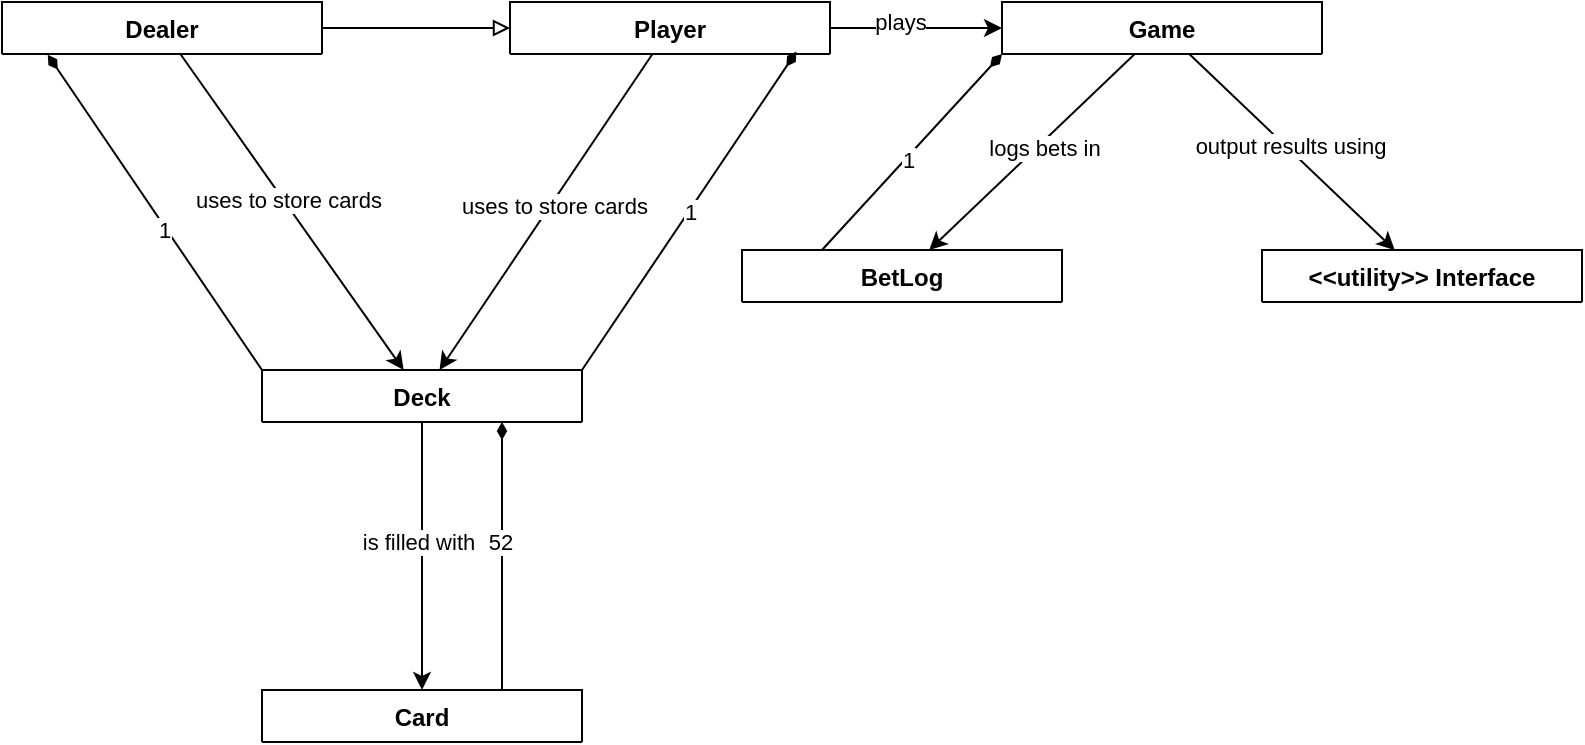<mxfile version="21.7.5" type="device">
  <diagram id="C5RBs43oDa-KdzZeNtuy" name="Page-1">
    <mxGraphModel dx="1077" dy="627" grid="1" gridSize="10" guides="1" tooltips="1" connect="1" arrows="1" fold="1" page="1" pageScale="1" pageWidth="827" pageHeight="1169" math="0" shadow="0">
      <root>
        <mxCell id="WIyWlLk6GJQsqaUBKTNV-0" />
        <mxCell id="WIyWlLk6GJQsqaUBKTNV-1" parent="WIyWlLk6GJQsqaUBKTNV-0" />
        <mxCell id="M5RK4euOj0mP_UqlNzLS-6" style="rounded=0;orthogonalLoop=1;jettySize=auto;html=1;" edge="1" parent="WIyWlLk6GJQsqaUBKTNV-1" source="zkfFHV4jXpPFQw0GAbJ--0" target="OTvo379YdAUYMF1GGiu_-6">
          <mxGeometry relative="1" as="geometry" />
        </mxCell>
        <mxCell id="M5RK4euOj0mP_UqlNzLS-7" value="uses to store cards" style="edgeLabel;html=1;align=center;verticalAlign=middle;resizable=0;points=[];" vertex="1" connectable="0" parent="M5RK4euOj0mP_UqlNzLS-6">
          <mxGeometry x="-0.06" y="2" relative="1" as="geometry">
            <mxPoint x="-1" as="offset" />
          </mxGeometry>
        </mxCell>
        <mxCell id="M5RK4euOj0mP_UqlNzLS-10" style="rounded=0;orthogonalLoop=1;jettySize=auto;html=1;" edge="1" parent="WIyWlLk6GJQsqaUBKTNV-1" source="zkfFHV4jXpPFQw0GAbJ--0" target="zkfFHV4jXpPFQw0GAbJ--6">
          <mxGeometry relative="1" as="geometry" />
        </mxCell>
        <mxCell id="M5RK4euOj0mP_UqlNzLS-11" value="plays" style="edgeLabel;html=1;align=center;verticalAlign=middle;resizable=0;points=[];labelPosition=center;verticalLabelPosition=middle;" vertex="1" connectable="0" parent="M5RK4euOj0mP_UqlNzLS-10">
          <mxGeometry x="-0.186" y="3" relative="1" as="geometry">
            <mxPoint as="offset" />
          </mxGeometry>
        </mxCell>
        <mxCell id="zkfFHV4jXpPFQw0GAbJ--0" value="Player" style="swimlane;fontStyle=1;align=center;verticalAlign=top;childLayout=stackLayout;horizontal=1;startSize=26;horizontalStack=0;resizeParent=1;resizeLast=0;collapsible=1;marginBottom=0;rounded=0;shadow=0;strokeWidth=1;" parent="WIyWlLk6GJQsqaUBKTNV-1" vertex="1" collapsed="1">
          <mxGeometry x="274" y="36" width="160" height="26" as="geometry">
            <mxRectangle x="360" y="40" width="190" height="294" as="alternateBounds" />
          </mxGeometry>
        </mxCell>
        <mxCell id="OTvo379YdAUYMF1GGiu_-16" value="- name: String" style="text;align=left;verticalAlign=top;spacingLeft=4;spacingRight=4;overflow=hidden;rotatable=0;points=[[0,0.5],[1,0.5]];portConstraint=eastwest;rounded=0;shadow=0;html=0;" parent="zkfFHV4jXpPFQw0GAbJ--0" vertex="1">
          <mxGeometry y="26" width="190" height="26" as="geometry" />
        </mxCell>
        <mxCell id="zkfFHV4jXpPFQw0GAbJ--2" value="- account: Integer" style="text;align=left;verticalAlign=top;spacingLeft=4;spacingRight=4;overflow=hidden;rotatable=0;points=[[0,0.5],[1,0.5]];portConstraint=eastwest;rounded=0;shadow=0;html=0;" parent="zkfFHV4jXpPFQw0GAbJ--0" vertex="1">
          <mxGeometry y="52" width="190" height="26" as="geometry" />
        </mxCell>
        <mxCell id="toqturglBqnNgU9Eo2Pa-2" value="- gamer_deck: Deck" style="text;align=left;verticalAlign=top;spacingLeft=4;spacingRight=4;overflow=hidden;rotatable=0;points=[[0,0.5],[1,0.5]];portConstraint=eastwest;rounded=0;shadow=0;html=0;" parent="zkfFHV4jXpPFQw0GAbJ--0" vertex="1">
          <mxGeometry y="78" width="190" height="26" as="geometry" />
        </mxCell>
        <mxCell id="toqturglBqnNgU9Eo2Pa-64" value="- score: Integer" style="text;align=left;verticalAlign=top;spacingLeft=4;spacingRight=4;overflow=hidden;rotatable=0;points=[[0,0.5],[1,0.5]];portConstraint=eastwest;rounded=0;shadow=0;html=0;" parent="zkfFHV4jXpPFQw0GAbJ--0" vertex="1">
          <mxGeometry y="104" width="190" height="26" as="geometry" />
        </mxCell>
        <mxCell id="zkfFHV4jXpPFQw0GAbJ--4" value="" style="line;html=1;strokeWidth=1;align=left;verticalAlign=middle;spacingTop=-1;spacingLeft=3;spacingRight=3;rotatable=0;labelPosition=right;points=[];portConstraint=eastwest;" parent="zkfFHV4jXpPFQw0GAbJ--0" vertex="1">
          <mxGeometry y="130" width="190" height="8" as="geometry" />
        </mxCell>
        <mxCell id="toqturglBqnNgU9Eo2Pa-71" value="&lt;&lt;initializator&gt;&gt;" style="text;align=left;verticalAlign=top;spacingLeft=4;spacingRight=4;overflow=hidden;rotatable=0;points=[[0,0.5],[1,0.5]];portConstraint=eastwest;" parent="zkfFHV4jXpPFQw0GAbJ--0" vertex="1">
          <mxGeometry y="138" width="190" height="26" as="geometry" />
        </mxCell>
        <mxCell id="zkfFHV4jXpPFQw0GAbJ--5" value="+ make_bet(bet_size: Integer)" style="text;align=left;verticalAlign=top;spacingLeft=4;spacingRight=4;overflow=hidden;rotatable=0;points=[[0,0.5],[1,0.5]];portConstraint=eastwest;" parent="zkfFHV4jXpPFQw0GAbJ--0" vertex="1">
          <mxGeometry y="164" width="190" height="26" as="geometry" />
        </mxCell>
        <mxCell id="toqturglBqnNgU9Eo2Pa-4" value="+ request_card(number: Integer)" style="text;align=left;verticalAlign=top;spacingLeft=4;spacingRight=4;overflow=hidden;rotatable=0;points=[[0,0.5],[1,0.5]];portConstraint=eastwest;" parent="zkfFHV4jXpPFQw0GAbJ--0" vertex="1">
          <mxGeometry y="190" width="190" height="26" as="geometry" />
        </mxCell>
        <mxCell id="toqturglBqnNgU9Eo2Pa-5" value="+ count_cards(): Integer" style="text;align=left;verticalAlign=top;spacingLeft=4;spacingRight=4;overflow=hidden;rotatable=0;points=[[0,0.5],[1,0.5]];portConstraint=eastwest;" parent="zkfFHV4jXpPFQw0GAbJ--0" vertex="1">
          <mxGeometry y="216" width="190" height="26" as="geometry" />
        </mxCell>
        <mxCell id="toqturglBqnNgU9Eo2Pa-6" value="+ end_turn()" style="text;align=left;verticalAlign=top;spacingLeft=4;spacingRight=4;overflow=hidden;rotatable=0;points=[[0,0.5],[1,0.5]];portConstraint=eastwest;" parent="zkfFHV4jXpPFQw0GAbJ--0" vertex="1">
          <mxGeometry y="242" width="190" height="26" as="geometry" />
        </mxCell>
        <mxCell id="toqturglBqnNgU9Eo2Pa-43" value="+ score(): Integer" style="text;align=left;verticalAlign=top;spacingLeft=4;spacingRight=4;overflow=hidden;rotatable=0;points=[[0,0.5],[1,0.5]];portConstraint=eastwest;" parent="zkfFHV4jXpPFQw0GAbJ--0" vertex="1">
          <mxGeometry y="268" width="190" height="26" as="geometry" />
        </mxCell>
        <mxCell id="M5RK4euOj0mP_UqlNzLS-0" style="rounded=0;orthogonalLoop=1;jettySize=auto;html=1;" edge="1" parent="WIyWlLk6GJQsqaUBKTNV-1" source="zkfFHV4jXpPFQw0GAbJ--6" target="toqturglBqnNgU9Eo2Pa-29">
          <mxGeometry relative="1" as="geometry" />
        </mxCell>
        <mxCell id="M5RK4euOj0mP_UqlNzLS-1" value="output results using" style="edgeLabel;html=1;align=center;verticalAlign=middle;resizable=0;points=[];fontSize=11;" vertex="1" connectable="0" parent="M5RK4euOj0mP_UqlNzLS-0">
          <mxGeometry x="-0.045" y="1" relative="1" as="geometry">
            <mxPoint as="offset" />
          </mxGeometry>
        </mxCell>
        <mxCell id="M5RK4euOj0mP_UqlNzLS-4" style="rounded=0;orthogonalLoop=1;jettySize=auto;html=1;" edge="1" parent="WIyWlLk6GJQsqaUBKTNV-1" source="zkfFHV4jXpPFQw0GAbJ--6" target="toqturglBqnNgU9Eo2Pa-47">
          <mxGeometry relative="1" as="geometry" />
        </mxCell>
        <mxCell id="M5RK4euOj0mP_UqlNzLS-5" value="logs bets in" style="edgeLabel;html=1;align=center;verticalAlign=middle;resizable=0;points=[];" vertex="1" connectable="0" parent="M5RK4euOj0mP_UqlNzLS-4">
          <mxGeometry x="-0.077" y="2" relative="1" as="geometry">
            <mxPoint as="offset" />
          </mxGeometry>
        </mxCell>
        <mxCell id="M5RK4euOj0mP_UqlNzLS-21" style="rounded=0;orthogonalLoop=1;jettySize=auto;html=1;exitX=0;exitY=1;exitDx=0;exitDy=0;entryX=0.25;entryY=0;entryDx=0;entryDy=0;endArrow=none;endFill=0;startArrow=diamondThin;startFill=1;" edge="1" parent="WIyWlLk6GJQsqaUBKTNV-1" source="zkfFHV4jXpPFQw0GAbJ--6" target="toqturglBqnNgU9Eo2Pa-47">
          <mxGeometry relative="1" as="geometry" />
        </mxCell>
        <mxCell id="M5RK4euOj0mP_UqlNzLS-23" value="1" style="edgeLabel;html=1;align=center;verticalAlign=middle;resizable=0;points=[];" vertex="1" connectable="0" parent="M5RK4euOj0mP_UqlNzLS-21">
          <mxGeometry x="0.058" y="1" relative="1" as="geometry">
            <mxPoint as="offset" />
          </mxGeometry>
        </mxCell>
        <mxCell id="zkfFHV4jXpPFQw0GAbJ--6" value="Game" style="swimlane;fontStyle=1;align=center;verticalAlign=top;childLayout=stackLayout;horizontal=1;startSize=26;horizontalStack=0;resizeParent=1;resizeLast=0;collapsible=1;marginBottom=0;rounded=0;shadow=0;strokeWidth=1;" parent="WIyWlLk6GJQsqaUBKTNV-1" vertex="1" collapsed="1">
          <mxGeometry x="520" y="36" width="160" height="26" as="geometry">
            <mxRectangle x="520" y="36" width="250" height="356" as="alternateBounds" />
          </mxGeometry>
        </mxCell>
        <mxCell id="zkfFHV4jXpPFQw0GAbJ--7" value="- player: Player" style="text;align=left;verticalAlign=top;spacingLeft=4;spacingRight=4;overflow=hidden;rotatable=0;points=[[0,0.5],[1,0.5]];portConstraint=eastwest;" parent="zkfFHV4jXpPFQw0GAbJ--6" vertex="1">
          <mxGeometry y="26" width="250" height="26" as="geometry" />
        </mxCell>
        <mxCell id="toqturglBqnNgU9Eo2Pa-44" value="- dealer: Dealer" style="text;align=left;verticalAlign=top;spacingLeft=4;spacingRight=4;overflow=hidden;rotatable=0;points=[[0,0.5],[1,0.5]];portConstraint=eastwest;" parent="zkfFHV4jXpPFQw0GAbJ--6" vertex="1">
          <mxGeometry y="52" width="250" height="26" as="geometry" />
        </mxCell>
        <mxCell id="zkfFHV4jXpPFQw0GAbJ--8" value="- bank: Integer" style="text;align=left;verticalAlign=top;spacingLeft=4;spacingRight=4;overflow=hidden;rotatable=0;points=[[0,0.5],[1,0.5]];portConstraint=eastwest;rounded=0;shadow=0;html=0;" parent="zkfFHV4jXpPFQw0GAbJ--6" vertex="1">
          <mxGeometry y="78" width="250" height="26" as="geometry" />
        </mxCell>
        <mxCell id="toqturglBqnNgU9Eo2Pa-45" value="- bet_log: BetLog" style="text;align=left;verticalAlign=top;spacingLeft=4;spacingRight=4;overflow=hidden;rotatable=0;points=[[0,0.5],[1,0.5]];portConstraint=eastwest;rounded=0;shadow=0;html=0;" parent="zkfFHV4jXpPFQw0GAbJ--6" vertex="1">
          <mxGeometry y="104" width="250" height="26" as="geometry" />
        </mxCell>
        <mxCell id="zkfFHV4jXpPFQw0GAbJ--9" value="" style="line;html=1;strokeWidth=1;align=left;verticalAlign=middle;spacingTop=-1;spacingLeft=3;spacingRight=3;rotatable=0;labelPosition=right;points=[];portConstraint=eastwest;" parent="zkfFHV4jXpPFQw0GAbJ--6" vertex="1">
          <mxGeometry y="130" width="250" height="8" as="geometry" />
        </mxCell>
        <mxCell id="toqturglBqnNgU9Eo2Pa-75" value="&lt;&lt;initializator&gt;&gt;" style="text;align=left;verticalAlign=top;spacingLeft=4;spacingRight=4;overflow=hidden;rotatable=0;points=[[0,0.5],[1,0.5]];portConstraint=eastwest;" parent="zkfFHV4jXpPFQw0GAbJ--6" vertex="1">
          <mxGeometry y="138" width="250" height="26" as="geometry" />
        </mxCell>
        <mxCell id="zkfFHV4jXpPFQw0GAbJ--11" value="+ request_game()" style="text;align=left;verticalAlign=top;spacingLeft=4;spacingRight=4;overflow=hidden;rotatable=0;points=[[0,0.5],[1,0.5]];portConstraint=eastwest;" parent="zkfFHV4jXpPFQw0GAbJ--6" vertex="1">
          <mxGeometry y="164" width="250" height="24" as="geometry" />
        </mxCell>
        <mxCell id="toqturglBqnNgU9Eo2Pa-7" value="+ request_player_name()" style="text;align=left;verticalAlign=top;spacingLeft=4;spacingRight=4;overflow=hidden;rotatable=0;points=[[0,0.5],[1,0.5]];portConstraint=eastwest;" parent="zkfFHV4jXpPFQw0GAbJ--6" vertex="1">
          <mxGeometry y="188" width="250" height="24" as="geometry" />
        </mxCell>
        <mxCell id="toqturglBqnNgU9Eo2Pa-8" value="+ give_turn()" style="text;align=left;verticalAlign=top;spacingLeft=4;spacingRight=4;overflow=hidden;rotatable=0;points=[[0,0.5],[1,0.5]];portConstraint=eastwest;" parent="zkfFHV4jXpPFQw0GAbJ--6" vertex="1">
          <mxGeometry y="212" width="250" height="24" as="geometry" />
        </mxCell>
        <mxCell id="toqturglBqnNgU9Eo2Pa-28" value="+ take_bet(player: Player, bet_size: Integer)" style="text;align=left;verticalAlign=top;spacingLeft=4;spacingRight=4;overflow=hidden;rotatable=0;points=[[0,0.5],[1,0.5]];portConstraint=eastwest;" parent="zkfFHV4jXpPFQw0GAbJ--6" vertex="1">
          <mxGeometry y="236" width="250" height="24" as="geometry" />
        </mxCell>
        <mxCell id="OTvo379YdAUYMF1GGiu_-13" value="+ call_tie()" style="text;align=left;verticalAlign=top;spacingLeft=4;spacingRight=4;overflow=hidden;rotatable=0;points=[[0,0.5],[1,0.5]];portConstraint=eastwest;" parent="zkfFHV4jXpPFQw0GAbJ--6" vertex="1">
          <mxGeometry y="260" width="250" height="24" as="geometry" />
        </mxCell>
        <mxCell id="toqturglBqnNgU9Eo2Pa-46" value="- draw?(): Boolean" style="text;align=left;verticalAlign=top;spacingLeft=4;spacingRight=4;overflow=hidden;rotatable=0;points=[[0,0.5],[1,0.5]];portConstraint=eastwest;" parent="zkfFHV4jXpPFQw0GAbJ--6" vertex="1">
          <mxGeometry y="284" width="250" height="24" as="geometry" />
        </mxCell>
        <mxCell id="OTvo379YdAUYMF1GGiu_-12" value="- give_winnings(player: Player)" style="text;align=left;verticalAlign=top;spacingLeft=4;spacingRight=4;overflow=hidden;rotatable=0;points=[[0,0.5],[1,0.5]];portConstraint=eastwest;" parent="zkfFHV4jXpPFQw0GAbJ--6" vertex="1">
          <mxGeometry y="308" width="250" height="24" as="geometry" />
        </mxCell>
        <mxCell id="OTvo379YdAUYMF1GGiu_-19" value="- one_more_game?(): Boolean" style="text;align=left;verticalAlign=top;spacingLeft=4;spacingRight=4;overflow=hidden;rotatable=0;points=[[0,0.5],[1,0.5]];portConstraint=eastwest;" parent="zkfFHV4jXpPFQw0GAbJ--6" vertex="1">
          <mxGeometry y="332" width="250" height="24" as="geometry" />
        </mxCell>
        <mxCell id="zkfFHV4jXpPFQw0GAbJ--17" value="Dealer" style="swimlane;fontStyle=1;align=center;verticalAlign=top;childLayout=stackLayout;horizontal=1;startSize=26;horizontalStack=0;resizeParent=1;resizeLast=0;collapsible=1;marginBottom=0;rounded=0;shadow=0;strokeWidth=1;" parent="WIyWlLk6GJQsqaUBKTNV-1" vertex="1" collapsed="1">
          <mxGeometry x="20" y="36" width="160" height="26" as="geometry">
            <mxRectangle x="80" y="80" width="200" height="200" as="alternateBounds" />
          </mxGeometry>
        </mxCell>
        <mxCell id="toqturglBqnNgU9Eo2Pa-26" value="- name: String=&quot;Dealer&quot;" style="text;align=left;verticalAlign=top;spacingLeft=4;spacingRight=4;overflow=hidden;rotatable=0;points=[[0,0.5],[1,0.5]];portConstraint=eastwest;" parent="zkfFHV4jXpPFQw0GAbJ--17" vertex="1">
          <mxGeometry y="26" width="200" height="26" as="geometry" />
        </mxCell>
        <mxCell id="OTvo379YdAUYMF1GGiu_-0" value="- game_deck: Deck" style="text;align=left;verticalAlign=top;spacingLeft=4;spacingRight=4;overflow=hidden;rotatable=0;points=[[0,0.5],[1,0.5]];portConstraint=eastwest;rounded=0;shadow=0;html=0;" parent="zkfFHV4jXpPFQw0GAbJ--17" vertex="1">
          <mxGeometry y="52" width="200" height="26" as="geometry" />
        </mxCell>
        <mxCell id="zkfFHV4jXpPFQw0GAbJ--23" value="" style="line;html=1;strokeWidth=1;align=left;verticalAlign=middle;spacingTop=-1;spacingLeft=3;spacingRight=3;rotatable=0;labelPosition=right;points=[];portConstraint=eastwest;" parent="zkfFHV4jXpPFQw0GAbJ--17" vertex="1">
          <mxGeometry y="78" width="200" height="10" as="geometry" />
        </mxCell>
        <mxCell id="toqturglBqnNgU9Eo2Pa-72" value="&lt;&lt;initializator&gt;&gt;" style="text;align=left;verticalAlign=top;spacingLeft=4;spacingRight=4;overflow=hidden;rotatable=0;points=[[0,0.5],[1,0.5]];portConstraint=eastwest;" parent="zkfFHV4jXpPFQw0GAbJ--17" vertex="1">
          <mxGeometry y="88" width="200" height="26" as="geometry" />
        </mxCell>
        <mxCell id="zkfFHV4jXpPFQw0GAbJ--24" value="+ give_card(player: Player): Card" style="text;align=left;verticalAlign=top;spacingLeft=4;spacingRight=4;overflow=hidden;rotatable=0;points=[[0,0.5],[1,0.5]];portConstraint=eastwest;" parent="zkfFHV4jXpPFQw0GAbJ--17" vertex="1">
          <mxGeometry y="114" width="200" height="26" as="geometry" />
        </mxCell>
        <mxCell id="OTvo379YdAUYMF1GGiu_-2" value="- shuffle_deck()" style="text;align=left;verticalAlign=top;spacingLeft=4;spacingRight=4;overflow=hidden;rotatable=0;points=[[0,0.5],[1,0.5]];portConstraint=eastwest;" parent="zkfFHV4jXpPFQw0GAbJ--17" vertex="1">
          <mxGeometry y="140" width="200" height="26" as="geometry" />
        </mxCell>
        <mxCell id="OTvo379YdAUYMF1GGiu_-5" value="- remove_card_from_deck()" style="text;align=left;verticalAlign=top;spacingLeft=4;spacingRight=4;overflow=hidden;rotatable=0;points=[[0,0.5],[1,0.5]];portConstraint=eastwest;" parent="zkfFHV4jXpPFQw0GAbJ--17" vertex="1">
          <mxGeometry y="166" width="200" height="26" as="geometry" />
        </mxCell>
        <mxCell id="toqturglBqnNgU9Eo2Pa-12" value="Card" style="swimlane;fontStyle=1;align=center;verticalAlign=top;childLayout=stackLayout;horizontal=1;startSize=26;horizontalStack=0;resizeParent=1;resizeLast=0;collapsible=1;marginBottom=0;rounded=0;shadow=0;strokeWidth=1;" parent="WIyWlLk6GJQsqaUBKTNV-1" vertex="1" collapsed="1">
          <mxGeometry x="150" y="380" width="160" height="26" as="geometry">
            <mxRectangle x="40" y="600" width="160" height="138" as="alternateBounds" />
          </mxGeometry>
        </mxCell>
        <mxCell id="toqturglBqnNgU9Eo2Pa-13" value="- suit: String" style="text;align=left;verticalAlign=top;spacingLeft=4;spacingRight=4;overflow=hidden;rotatable=0;points=[[0,0.5],[1,0.5]];portConstraint=eastwest;" parent="toqturglBqnNgU9Eo2Pa-12" vertex="1">
          <mxGeometry y="26" width="160" height="26" as="geometry" />
        </mxCell>
        <mxCell id="toqturglBqnNgU9Eo2Pa-67" value="- rank: String" style="text;align=left;verticalAlign=top;spacingLeft=4;spacingRight=4;overflow=hidden;rotatable=0;points=[[0,0.5],[1,0.5]];portConstraint=eastwest;" parent="toqturglBqnNgU9Eo2Pa-12" vertex="1">
          <mxGeometry y="52" width="160" height="26" as="geometry" />
        </mxCell>
        <mxCell id="toqturglBqnNgU9Eo2Pa-17" value="- value: Integer" style="text;align=left;verticalAlign=top;spacingLeft=4;spacingRight=4;overflow=hidden;rotatable=0;points=[[0,0.5],[1,0.5]];portConstraint=eastwest;" parent="toqturglBqnNgU9Eo2Pa-12" vertex="1">
          <mxGeometry y="78" width="160" height="26" as="geometry" />
        </mxCell>
        <mxCell id="toqturglBqnNgU9Eo2Pa-14" value="" style="line;html=1;strokeWidth=1;align=left;verticalAlign=middle;spacingTop=-1;spacingLeft=3;spacingRight=3;rotatable=0;labelPosition=right;points=[];portConstraint=eastwest;" parent="toqturglBqnNgU9Eo2Pa-12" vertex="1">
          <mxGeometry y="104" width="160" height="8" as="geometry" />
        </mxCell>
        <mxCell id="toqturglBqnNgU9Eo2Pa-74" value="&lt;&lt;initializator&gt;&gt;" style="text;align=left;verticalAlign=top;spacingLeft=4;spacingRight=4;overflow=hidden;rotatable=0;points=[[0,0.5],[1,0.5]];portConstraint=eastwest;" parent="toqturglBqnNgU9Eo2Pa-12" vertex="1">
          <mxGeometry y="112" width="160" height="26" as="geometry" />
        </mxCell>
        <mxCell id="toqturglBqnNgU9Eo2Pa-23" style="rounded=0;orthogonalLoop=1;jettySize=auto;html=1;endArrow=block;endFill=0;" parent="WIyWlLk6GJQsqaUBKTNV-1" source="zkfFHV4jXpPFQw0GAbJ--17" target="zkfFHV4jXpPFQw0GAbJ--0" edge="1">
          <mxGeometry relative="1" as="geometry" />
        </mxCell>
        <mxCell id="toqturglBqnNgU9Eo2Pa-29" value="&lt;&lt;utility&gt;&gt; Interface" style="swimlane;fontStyle=1;align=center;verticalAlign=top;childLayout=stackLayout;horizontal=1;startSize=26;horizontalStack=0;resizeParent=1;resizeLast=0;collapsible=1;marginBottom=0;rounded=0;shadow=0;strokeWidth=1;" parent="WIyWlLk6GJQsqaUBKTNV-1" vertex="1" collapsed="1">
          <mxGeometry x="650" y="160" width="160" height="26" as="geometry">
            <mxRectangle x="1040" y="200" width="260" height="298" as="alternateBounds" />
          </mxGeometry>
        </mxCell>
        <mxCell id="toqturglBqnNgU9Eo2Pa-33" value="" style="line;html=1;strokeWidth=1;align=left;verticalAlign=middle;spacingTop=-1;spacingLeft=3;spacingRight=3;rotatable=0;labelPosition=right;points=[];portConstraint=eastwest;" parent="toqturglBqnNgU9Eo2Pa-29" vertex="1">
          <mxGeometry y="26" width="260" height="8" as="geometry" />
        </mxCell>
        <mxCell id="toqturglBqnNgU9Eo2Pa-65" value="+ display_round(): String" style="text;align=left;verticalAlign=top;spacingLeft=4;spacingRight=4;overflow=hidden;rotatable=0;points=[[0,0.5],[1,0.5]];portConstraint=eastwest;" parent="toqturglBqnNgU9Eo2Pa-29" vertex="1">
          <mxGeometry y="34" width="260" height="24" as="geometry" />
        </mxCell>
        <mxCell id="toqturglBqnNgU9Eo2Pa-68" value="- display_dealer_cards(): String" style="text;align=left;verticalAlign=top;spacingLeft=4;spacingRight=4;overflow=hidden;rotatable=0;points=[[0,0.5],[1,0.5]];portConstraint=eastwest;" parent="toqturglBqnNgU9Eo2Pa-29" vertex="1">
          <mxGeometry y="58" width="260" height="24" as="geometry" />
        </mxCell>
        <mxCell id="toqturglBqnNgU9Eo2Pa-40" value="- display_player_score(player: Player): String" style="text;align=left;verticalAlign=top;spacingLeft=4;spacingRight=4;overflow=hidden;rotatable=0;points=[[0,0.5],[1,0.5]];portConstraint=eastwest;" parent="toqturglBqnNgU9Eo2Pa-29" vertex="1">
          <mxGeometry y="82" width="260" height="24" as="geometry" />
        </mxCell>
        <mxCell id="toqturglBqnNgU9Eo2Pa-10" value="- display_player_cards(player: Player): String" style="text;align=left;verticalAlign=top;spacingLeft=4;spacingRight=4;overflow=hidden;rotatable=0;points=[[0,0.5],[1,0.5]];portConstraint=eastwest;" parent="toqturglBqnNgU9Eo2Pa-29" vertex="1">
          <mxGeometry y="106" width="260" height="24" as="geometry" />
        </mxCell>
        <mxCell id="toqturglBqnNgU9Eo2Pa-41" value="- display_player_name(player: Player): String" style="text;align=left;verticalAlign=top;spacingLeft=4;spacingRight=4;overflow=hidden;rotatable=0;points=[[0,0.5],[1,0.5]];portConstraint=eastwest;" parent="toqturglBqnNgU9Eo2Pa-29" vertex="1">
          <mxGeometry y="130" width="260" height="24" as="geometry" />
        </mxCell>
        <mxCell id="toqturglBqnNgU9Eo2Pa-69" value="- display_player_actions(player: Player): String" style="text;align=left;verticalAlign=top;spacingLeft=4;spacingRight=4;overflow=hidden;rotatable=0;points=[[0,0.5],[1,0.5]];portConstraint=eastwest;" parent="toqturglBqnNgU9Eo2Pa-29" vertex="1">
          <mxGeometry y="154" width="260" height="24" as="geometry" />
        </mxCell>
        <mxCell id="OTvo379YdAUYMF1GGiu_-14" value="- display_draw(): String" style="text;align=left;verticalAlign=top;spacingLeft=4;spacingRight=4;overflow=hidden;rotatable=0;points=[[0,0.5],[1,0.5]];portConstraint=eastwest;" parent="toqturglBqnNgU9Eo2Pa-29" vertex="1">
          <mxGeometry y="178" width="260" height="24" as="geometry" />
        </mxCell>
        <mxCell id="OTvo379YdAUYMF1GGiu_-15" value="- display_winner(player: Player): String" style="text;align=left;verticalAlign=top;spacingLeft=4;spacingRight=4;overflow=hidden;rotatable=0;points=[[0,0.5],[1,0.5]];portConstraint=eastwest;" parent="toqturglBqnNgU9Eo2Pa-29" vertex="1">
          <mxGeometry y="202" width="260" height="24" as="geometry" />
        </mxCell>
        <mxCell id="OTvo379YdAUYMF1GGiu_-17" value="- display_loser(player: Player): String" style="text;align=left;verticalAlign=top;spacingLeft=4;spacingRight=4;overflow=hidden;rotatable=0;points=[[0,0.5],[1,0.5]];portConstraint=eastwest;" parent="toqturglBqnNgU9Eo2Pa-29" vertex="1">
          <mxGeometry y="226" width="260" height="24" as="geometry" />
        </mxCell>
        <mxCell id="OTvo379YdAUYMF1GGiu_-18" value="- display_one_more_game_offer(): String" style="text;align=left;verticalAlign=top;spacingLeft=4;spacingRight=4;overflow=hidden;rotatable=0;points=[[0,0.5],[1,0.5]];portConstraint=eastwest;" parent="toqturglBqnNgU9Eo2Pa-29" vertex="1">
          <mxGeometry y="250" width="260" height="24" as="geometry" />
        </mxCell>
        <mxCell id="OTvo379YdAUYMF1GGiu_-20" value="- display_goodbye_message(): String" style="text;align=left;verticalAlign=top;spacingLeft=4;spacingRight=4;overflow=hidden;rotatable=0;points=[[0,0.5],[1,0.5]];portConstraint=eastwest;" parent="toqturglBqnNgU9Eo2Pa-29" vertex="1">
          <mxGeometry y="274" width="260" height="24" as="geometry" />
        </mxCell>
        <mxCell id="toqturglBqnNgU9Eo2Pa-47" value="BetLog" style="swimlane;fontStyle=1;align=center;verticalAlign=top;childLayout=stackLayout;horizontal=1;startSize=26;horizontalStack=0;resizeParent=1;resizeLast=0;collapsible=1;marginBottom=0;rounded=0;shadow=0;strokeWidth=1;" parent="WIyWlLk6GJQsqaUBKTNV-1" vertex="1" collapsed="1">
          <mxGeometry x="390" y="160" width="160" height="26" as="geometry">
            <mxRectangle x="1040" y="60" width="260" height="110" as="alternateBounds" />
          </mxGeometry>
        </mxCell>
        <mxCell id="toqturglBqnNgU9Eo2Pa-48" value="- log[0..*]: Map&lt;Player, Integer&gt;" style="text;align=left;verticalAlign=top;spacingLeft=4;spacingRight=4;overflow=hidden;rotatable=0;points=[[0,0.5],[1,0.5]];portConstraint=eastwest;" parent="toqturglBqnNgU9Eo2Pa-47" vertex="1">
          <mxGeometry y="26" width="260" height="26" as="geometry" />
        </mxCell>
        <mxCell id="toqturglBqnNgU9Eo2Pa-53" value="" style="line;html=1;strokeWidth=1;align=left;verticalAlign=middle;spacingTop=-1;spacingLeft=3;spacingRight=3;rotatable=0;labelPosition=right;points=[];portConstraint=eastwest;" parent="toqturglBqnNgU9Eo2Pa-47" vertex="1">
          <mxGeometry y="52" width="260" height="8" as="geometry" />
        </mxCell>
        <mxCell id="toqturglBqnNgU9Eo2Pa-76" value="&lt;&lt;initializator&gt;&gt;" style="text;align=left;verticalAlign=top;spacingLeft=4;spacingRight=4;overflow=hidden;rotatable=0;points=[[0,0.5],[1,0.5]];portConstraint=eastwest;" parent="toqturglBqnNgU9Eo2Pa-47" vertex="1">
          <mxGeometry y="60" width="260" height="26" as="geometry" />
        </mxCell>
        <mxCell id="toqturglBqnNgU9Eo2Pa-55" value="+ add_record(player: Player, bet_size: Integer)" style="text;align=left;verticalAlign=top;spacingLeft=4;spacingRight=4;overflow=hidden;rotatable=0;points=[[0,0.5],[1,0.5]];portConstraint=eastwest;" parent="toqturglBqnNgU9Eo2Pa-47" vertex="1">
          <mxGeometry y="86" width="260" height="24" as="geometry" />
        </mxCell>
        <mxCell id="M5RK4euOj0mP_UqlNzLS-2" style="rounded=0;orthogonalLoop=1;jettySize=auto;html=1;" edge="1" parent="WIyWlLk6GJQsqaUBKTNV-1" source="OTvo379YdAUYMF1GGiu_-6" target="toqturglBqnNgU9Eo2Pa-12">
          <mxGeometry relative="1" as="geometry" />
        </mxCell>
        <mxCell id="M5RK4euOj0mP_UqlNzLS-3" value="is filled with" style="edgeLabel;html=1;align=center;verticalAlign=middle;resizable=0;points=[];" vertex="1" connectable="0" parent="M5RK4euOj0mP_UqlNzLS-2">
          <mxGeometry x="-0.114" y="-2" relative="1" as="geometry">
            <mxPoint as="offset" />
          </mxGeometry>
        </mxCell>
        <mxCell id="M5RK4euOj0mP_UqlNzLS-12" style="rounded=0;orthogonalLoop=1;jettySize=auto;html=1;endArrow=none;endFill=0;startArrow=diamondThin;startFill=1;entryX=0.75;entryY=0;entryDx=0;entryDy=0;exitX=0.75;exitY=1;exitDx=0;exitDy=0;" edge="1" parent="WIyWlLk6GJQsqaUBKTNV-1" source="OTvo379YdAUYMF1GGiu_-6" target="toqturglBqnNgU9Eo2Pa-12">
          <mxGeometry relative="1" as="geometry">
            <mxPoint x="280" y="246" as="sourcePoint" />
            <mxPoint x="280" y="370" as="targetPoint" />
          </mxGeometry>
        </mxCell>
        <mxCell id="M5RK4euOj0mP_UqlNzLS-13" value="52" style="edgeLabel;html=1;align=center;verticalAlign=middle;resizable=0;points=[];" vertex="1" connectable="0" parent="M5RK4euOj0mP_UqlNzLS-12">
          <mxGeometry x="-0.106" y="-1" relative="1" as="geometry">
            <mxPoint as="offset" />
          </mxGeometry>
        </mxCell>
        <mxCell id="M5RK4euOj0mP_UqlNzLS-14" style="rounded=0;orthogonalLoop=1;jettySize=auto;html=1;entryX=0.143;entryY=1.015;entryDx=0;entryDy=0;entryPerimeter=0;startArrow=none;startFill=0;endArrow=diamondThin;endFill=1;exitX=0;exitY=0;exitDx=0;exitDy=0;" edge="1" parent="WIyWlLk6GJQsqaUBKTNV-1" source="OTvo379YdAUYMF1GGiu_-6" target="zkfFHV4jXpPFQw0GAbJ--17">
          <mxGeometry relative="1" as="geometry" />
        </mxCell>
        <mxCell id="M5RK4euOj0mP_UqlNzLS-18" value="1" style="edgeLabel;html=1;align=center;verticalAlign=middle;resizable=0;points=[];" vertex="1" connectable="0" parent="M5RK4euOj0mP_UqlNzLS-14">
          <mxGeometry x="-0.098" y="1" relative="1" as="geometry">
            <mxPoint as="offset" />
          </mxGeometry>
        </mxCell>
        <mxCell id="M5RK4euOj0mP_UqlNzLS-19" style="rounded=0;orthogonalLoop=1;jettySize=auto;html=1;exitX=1;exitY=0;exitDx=0;exitDy=0;entryX=0.895;entryY=0.954;entryDx=0;entryDy=0;endArrow=diamondThin;endFill=1;entryPerimeter=0;" edge="1" parent="WIyWlLk6GJQsqaUBKTNV-1" source="OTvo379YdAUYMF1GGiu_-6" target="zkfFHV4jXpPFQw0GAbJ--0">
          <mxGeometry relative="1" as="geometry" />
        </mxCell>
        <mxCell id="M5RK4euOj0mP_UqlNzLS-20" value="1" style="edgeLabel;html=1;align=center;verticalAlign=middle;resizable=0;points=[];" vertex="1" connectable="0" parent="M5RK4euOj0mP_UqlNzLS-19">
          <mxGeometry x="0.011" relative="1" as="geometry">
            <mxPoint y="1" as="offset" />
          </mxGeometry>
        </mxCell>
        <mxCell id="OTvo379YdAUYMF1GGiu_-6" value="Deck" style="swimlane;fontStyle=1;align=center;verticalAlign=top;childLayout=stackLayout;horizontal=1;startSize=26;horizontalStack=0;resizeParent=1;resizeLast=0;collapsible=1;marginBottom=0;rounded=0;shadow=0;strokeWidth=1;" parent="WIyWlLk6GJQsqaUBKTNV-1" vertex="1" collapsed="1">
          <mxGeometry x="150" y="220" width="160" height="26" as="geometry">
            <mxRectangle x="40" y="360" width="160" height="138" as="alternateBounds" />
          </mxGeometry>
        </mxCell>
        <mxCell id="OTvo379YdAUYMF1GGiu_-7" value="- cards[52]: Card" style="text;align=left;verticalAlign=top;spacingLeft=4;spacingRight=4;overflow=hidden;rotatable=0;points=[[0,0.5],[1,0.5]];portConstraint=eastwest;" parent="OTvo379YdAUYMF1GGiu_-6" vertex="1">
          <mxGeometry y="26" width="160" height="26" as="geometry" />
        </mxCell>
        <mxCell id="OTvo379YdAUYMF1GGiu_-10" value="" style="line;html=1;strokeWidth=1;align=left;verticalAlign=middle;spacingTop=-1;spacingLeft=3;spacingRight=3;rotatable=0;labelPosition=right;points=[];portConstraint=eastwest;" parent="OTvo379YdAUYMF1GGiu_-6" vertex="1">
          <mxGeometry y="52" width="160" height="8" as="geometry" />
        </mxCell>
        <mxCell id="OTvo379YdAUYMF1GGiu_-11" value="&lt;&lt;initializator&gt;&gt;" style="text;align=left;verticalAlign=top;spacingLeft=4;spacingRight=4;overflow=hidden;rotatable=0;points=[[0,0.5],[1,0.5]];portConstraint=eastwest;" parent="OTvo379YdAUYMF1GGiu_-6" vertex="1">
          <mxGeometry y="60" width="160" height="26" as="geometry" />
        </mxCell>
        <mxCell id="M5RK4euOj0mP_UqlNzLS-8" style="rounded=0;orthogonalLoop=1;jettySize=auto;html=1;" edge="1" parent="WIyWlLk6GJQsqaUBKTNV-1" source="zkfFHV4jXpPFQw0GAbJ--17" target="OTvo379YdAUYMF1GGiu_-6">
          <mxGeometry relative="1" as="geometry">
            <mxPoint x="377" y="-114" as="sourcePoint" />
            <mxPoint x="83" y="180" as="targetPoint" />
          </mxGeometry>
        </mxCell>
        <mxCell id="M5RK4euOj0mP_UqlNzLS-9" value="uses to store cards" style="edgeLabel;html=1;align=center;verticalAlign=middle;resizable=0;points=[];" vertex="1" connectable="0" parent="M5RK4euOj0mP_UqlNzLS-8">
          <mxGeometry x="-0.06" y="2" relative="1" as="geometry">
            <mxPoint x="-1" as="offset" />
          </mxGeometry>
        </mxCell>
      </root>
    </mxGraphModel>
  </diagram>
</mxfile>
